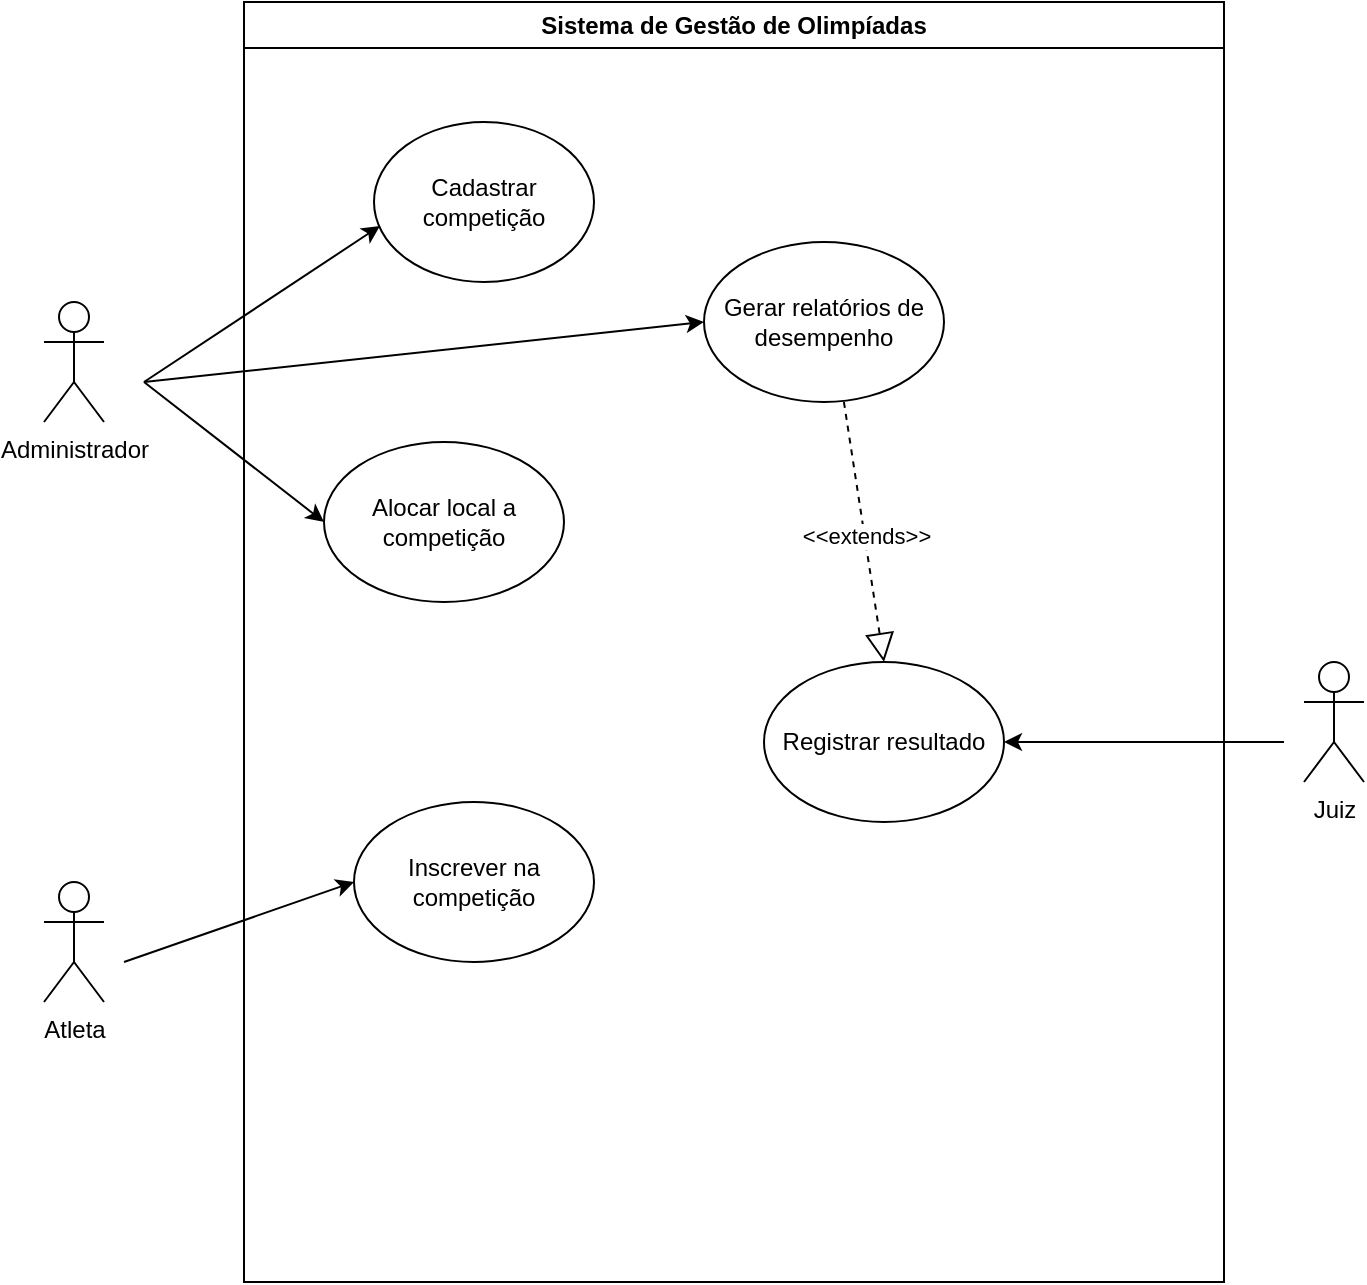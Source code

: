 <mxfile version="28.2.5">
  <diagram name="Página-1" id="8POwKMDOOBxmXvoObmHq">
    <mxGraphModel grid="1" page="1" gridSize="10" guides="1" tooltips="1" connect="1" arrows="1" fold="1" pageScale="1" pageWidth="827" pageHeight="1169" math="0" shadow="0">
      <root>
        <mxCell id="0" />
        <mxCell id="1" parent="0" />
        <mxCell id="RhceqjklY6ZLj0Ik1nLE-1" value="Sistema de Gestão de Olimpíadas" style="swimlane;whiteSpace=wrap;html=1;" vertex="1" parent="1">
          <mxGeometry x="200" y="70" width="490" height="640" as="geometry" />
        </mxCell>
        <mxCell id="RhceqjklY6ZLj0Ik1nLE-15" value="Cadastrar competição" style="ellipse;whiteSpace=wrap;html=1;" vertex="1" parent="RhceqjklY6ZLj0Ik1nLE-1">
          <mxGeometry x="65" y="60" width="110" height="80" as="geometry" />
        </mxCell>
        <mxCell id="RhceqjklY6ZLj0Ik1nLE-16" value="Inscrever na competição" style="ellipse;whiteSpace=wrap;html=1;" vertex="1" parent="RhceqjklY6ZLj0Ik1nLE-1">
          <mxGeometry x="55" y="400" width="120" height="80" as="geometry" />
        </mxCell>
        <mxCell id="RhceqjklY6ZLj0Ik1nLE-17" value="Alocar local a competição" style="ellipse;whiteSpace=wrap;html=1;" vertex="1" parent="RhceqjklY6ZLj0Ik1nLE-1">
          <mxGeometry x="40" y="220" width="120" height="80" as="geometry" />
        </mxCell>
        <mxCell id="RhceqjklY6ZLj0Ik1nLE-18" value="Registrar resultado" style="ellipse;whiteSpace=wrap;html=1;" vertex="1" parent="RhceqjklY6ZLj0Ik1nLE-1">
          <mxGeometry x="260" y="330" width="120" height="80" as="geometry" />
        </mxCell>
        <mxCell id="RhceqjklY6ZLj0Ik1nLE-19" value="Gerar relatórios de desempenho" style="ellipse;whiteSpace=wrap;html=1;" vertex="1" parent="RhceqjklY6ZLj0Ik1nLE-1">
          <mxGeometry x="230" y="120" width="120" height="80" as="geometry" />
        </mxCell>
        <mxCell id="RhceqjklY6ZLj0Ik1nLE-22" value="" style="endArrow=classic;html=1;rounded=0;entryX=1;entryY=0.5;entryDx=0;entryDy=0;" edge="1" parent="RhceqjklY6ZLj0Ik1nLE-1" target="RhceqjklY6ZLj0Ik1nLE-18">
          <mxGeometry width="50" height="50" relative="1" as="geometry">
            <mxPoint x="520" y="370" as="sourcePoint" />
            <mxPoint x="400" y="230" as="targetPoint" />
          </mxGeometry>
        </mxCell>
        <mxCell id="RhceqjklY6ZLj0Ik1nLE-25" value="" style="endArrow=block;dashed=1;endFill=0;endSize=12;html=1;rounded=0;exitX=0.583;exitY=1;exitDx=0;exitDy=0;entryX=0.5;entryY=0;entryDx=0;entryDy=0;exitPerimeter=0;" edge="1" parent="RhceqjklY6ZLj0Ik1nLE-1" source="RhceqjklY6ZLj0Ik1nLE-19" target="RhceqjklY6ZLj0Ik1nLE-18">
          <mxGeometry width="160" relative="1" as="geometry">
            <mxPoint x="240" y="300" as="sourcePoint" />
            <mxPoint x="400" y="300" as="targetPoint" />
          </mxGeometry>
        </mxCell>
        <mxCell id="RhceqjklY6ZLj0Ik1nLE-26" value="&amp;lt;&amp;lt;extends&amp;gt;&amp;gt;" style="edgeLabel;html=1;align=center;verticalAlign=middle;resizable=0;points=[];" connectable="0" vertex="1" parent="RhceqjklY6ZLj0Ik1nLE-25">
          <mxGeometry x="0.037" relative="1" as="geometry">
            <mxPoint as="offset" />
          </mxGeometry>
        </mxCell>
        <mxCell id="RhceqjklY6ZLj0Ik1nLE-2" value="Administrador" style="shape=umlActor;verticalLabelPosition=bottom;verticalAlign=top;html=1;outlineConnect=0;" vertex="1" parent="1">
          <mxGeometry x="100" y="220" width="30" height="60" as="geometry" />
        </mxCell>
        <mxCell id="RhceqjklY6ZLj0Ik1nLE-3" value="Atleta" style="shape=umlActor;verticalLabelPosition=bottom;verticalAlign=top;html=1;outlineConnect=0;" vertex="1" parent="1">
          <mxGeometry x="100" y="510" width="30" height="60" as="geometry" />
        </mxCell>
        <mxCell id="RhceqjklY6ZLj0Ik1nLE-4" value="Juiz" style="shape=umlActor;verticalLabelPosition=bottom;verticalAlign=top;html=1;outlineConnect=0;" vertex="1" parent="1">
          <mxGeometry x="730" y="400" width="30" height="60" as="geometry" />
        </mxCell>
        <mxCell id="RhceqjklY6ZLj0Ik1nLE-20" value="" style="endArrow=classic;html=1;rounded=0;entryX=0.027;entryY=0.65;entryDx=0;entryDy=0;entryPerimeter=0;" edge="1" parent="1" target="RhceqjklY6ZLj0Ik1nLE-15">
          <mxGeometry width="50" height="50" relative="1" as="geometry">
            <mxPoint x="150" y="260" as="sourcePoint" />
            <mxPoint x="200" y="210" as="targetPoint" />
          </mxGeometry>
        </mxCell>
        <mxCell id="RhceqjklY6ZLj0Ik1nLE-21" value="" style="endArrow=classic;html=1;rounded=0;entryX=0;entryY=0.5;entryDx=0;entryDy=0;" edge="1" parent="1" target="RhceqjklY6ZLj0Ik1nLE-16">
          <mxGeometry width="50" height="50" relative="1" as="geometry">
            <mxPoint x="140" y="550" as="sourcePoint" />
            <mxPoint x="190" y="500" as="targetPoint" />
          </mxGeometry>
        </mxCell>
        <mxCell id="RhceqjklY6ZLj0Ik1nLE-23" value="" style="endArrow=classic;html=1;rounded=0;" edge="1" parent="1">
          <mxGeometry width="50" height="50" relative="1" as="geometry">
            <mxPoint x="150" y="260" as="sourcePoint" />
            <mxPoint x="240" y="330" as="targetPoint" />
          </mxGeometry>
        </mxCell>
        <mxCell id="RhceqjklY6ZLj0Ik1nLE-29" value="" style="endArrow=classic;html=1;rounded=0;entryX=0;entryY=0.5;entryDx=0;entryDy=0;" edge="1" parent="1" target="RhceqjklY6ZLj0Ik1nLE-19">
          <mxGeometry width="50" height="50" relative="1" as="geometry">
            <mxPoint x="150" y="260" as="sourcePoint" />
            <mxPoint x="200" y="210" as="targetPoint" />
          </mxGeometry>
        </mxCell>
      </root>
    </mxGraphModel>
  </diagram>
</mxfile>
